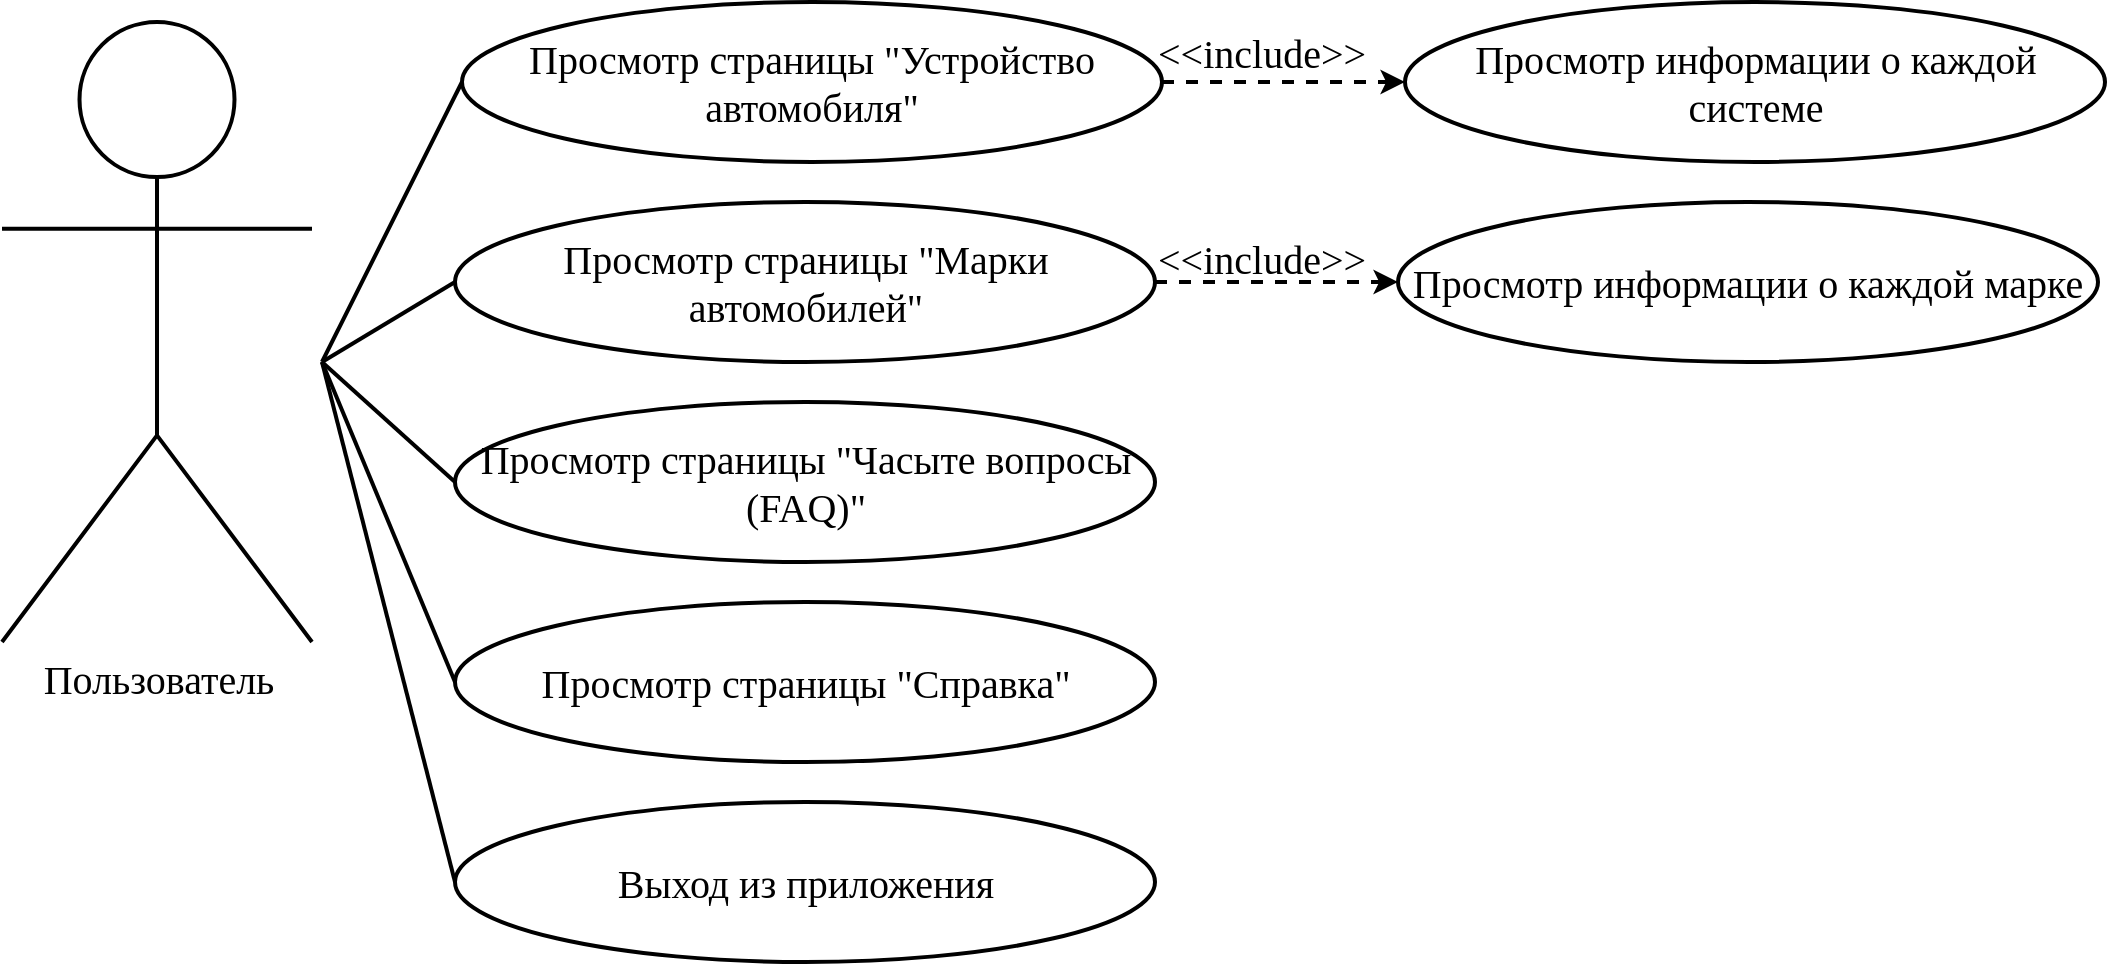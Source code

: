 <mxfile version="24.5.3" type="device">
  <diagram name="Страница — 1" id="MVt7nr3S7O8brLoga54u">
    <mxGraphModel dx="1235" dy="731" grid="0" gridSize="10" guides="1" tooltips="1" connect="1" arrows="1" fold="1" page="0" pageScale="1" pageWidth="827" pageHeight="1169" math="0" shadow="0">
      <root>
        <mxCell id="0" />
        <mxCell id="1" parent="0" />
        <mxCell id="NgFam26fi9rXgX-sQXP7-2" value="&lt;font face=&quot;ISOCEPEUR&quot; style=&quot;font-size: 20px;&quot;&gt;Пользователь&lt;/font&gt;" style="shape=umlActor;verticalLabelPosition=bottom;verticalAlign=top;html=1;outlineConnect=0;strokeWidth=2;" parent="1" vertex="1">
          <mxGeometry x="40" y="130" width="155" height="310" as="geometry" />
        </mxCell>
        <mxCell id="NgFam26fi9rXgX-sQXP7-4" value="Просмотр страницы &quot;Устройство автомобиля&quot;" style="ellipse;whiteSpace=wrap;html=1;strokeWidth=2;fontSize=20;fontFamily=ISOCEPEUR;" parent="1" vertex="1">
          <mxGeometry x="270" y="120" width="350" height="80" as="geometry" />
        </mxCell>
        <mxCell id="NgFam26fi9rXgX-sQXP7-5" value="Просмотр страницы &quot;Марки автомобилей&quot;" style="ellipse;whiteSpace=wrap;html=1;strokeWidth=2;fontSize=20;fontFamily=ISOCEPEUR;" parent="1" vertex="1">
          <mxGeometry x="266.5" y="220" width="350" height="80" as="geometry" />
        </mxCell>
        <mxCell id="NgFam26fi9rXgX-sQXP7-6" value="Просмотр страницы &quot;Часыте вопросы (FAQ)&quot;" style="ellipse;whiteSpace=wrap;html=1;strokeWidth=2;fontSize=20;fontFamily=ISOCEPEUR;" parent="1" vertex="1">
          <mxGeometry x="266.5" y="320" width="350" height="80" as="geometry" />
        </mxCell>
        <mxCell id="NgFam26fi9rXgX-sQXP7-7" value="Просмотр страницы &quot;Справка&quot;" style="ellipse;whiteSpace=wrap;html=1;strokeWidth=2;fontSize=20;fontFamily=ISOCEPEUR;" parent="1" vertex="1">
          <mxGeometry x="266.5" y="420" width="350" height="80" as="geometry" />
        </mxCell>
        <mxCell id="NgFam26fi9rXgX-sQXP7-8" value="Просмотр информации о каждой системе" style="ellipse;whiteSpace=wrap;html=1;strokeWidth=2;fontSize=20;fontFamily=ISOCEPEUR;" parent="1" vertex="1">
          <mxGeometry x="741.5" y="120" width="350" height="80" as="geometry" />
        </mxCell>
        <mxCell id="NgFam26fi9rXgX-sQXP7-9" value="Просмотр информации о каждой марке" style="ellipse;whiteSpace=wrap;html=1;strokeWidth=2;fontSize=20;fontFamily=ISOCEPEUR;" parent="1" vertex="1">
          <mxGeometry x="738" y="220" width="350" height="80" as="geometry" />
        </mxCell>
        <mxCell id="NgFam26fi9rXgX-sQXP7-10" value="" style="endArrow=classic;html=1;rounded=0;exitX=1;exitY=0.5;exitDx=0;exitDy=0;entryX=0;entryY=0.5;entryDx=0;entryDy=0;dashed=1;strokeWidth=2;" parent="1" source="NgFam26fi9rXgX-sQXP7-5" target="NgFam26fi9rXgX-sQXP7-9" edge="1">
          <mxGeometry width="50" height="50" relative="1" as="geometry">
            <mxPoint x="490" y="460" as="sourcePoint" />
            <mxPoint x="540" y="410" as="targetPoint" />
          </mxGeometry>
        </mxCell>
        <mxCell id="NgFam26fi9rXgX-sQXP7-11" value="" style="endArrow=classic;html=1;rounded=0;exitX=1;exitY=0.5;exitDx=0;exitDy=0;entryX=0;entryY=0.5;entryDx=0;entryDy=0;dashed=1;strokeWidth=2;" parent="1" source="NgFam26fi9rXgX-sQXP7-4" target="NgFam26fi9rXgX-sQXP7-8" edge="1">
          <mxGeometry width="50" height="50" relative="1" as="geometry">
            <mxPoint x="627" y="270" as="sourcePoint" />
            <mxPoint x="748" y="270" as="targetPoint" />
          </mxGeometry>
        </mxCell>
        <mxCell id="NgFam26fi9rXgX-sQXP7-12" value="" style="endArrow=none;html=1;rounded=0;strokeWidth=2;entryX=0;entryY=0.5;entryDx=0;entryDy=0;" parent="1" target="NgFam26fi9rXgX-sQXP7-7" edge="1">
          <mxGeometry width="50" height="50" relative="1" as="geometry">
            <mxPoint x="200" y="300" as="sourcePoint" />
            <mxPoint x="540" y="410" as="targetPoint" />
          </mxGeometry>
        </mxCell>
        <mxCell id="NgFam26fi9rXgX-sQXP7-14" value="" style="endArrow=none;html=1;rounded=0;strokeWidth=2;entryX=0;entryY=0.5;entryDx=0;entryDy=0;" parent="1" target="NgFam26fi9rXgX-sQXP7-4" edge="1">
          <mxGeometry width="50" height="50" relative="1" as="geometry">
            <mxPoint x="200" y="300" as="sourcePoint" />
            <mxPoint x="287" y="480" as="targetPoint" />
          </mxGeometry>
        </mxCell>
        <mxCell id="NgFam26fi9rXgX-sQXP7-15" value="" style="endArrow=none;html=1;rounded=0;strokeWidth=2;entryX=0;entryY=0.5;entryDx=0;entryDy=0;" parent="1" target="NgFam26fi9rXgX-sQXP7-5" edge="1">
          <mxGeometry width="50" height="50" relative="1" as="geometry">
            <mxPoint x="200" y="300" as="sourcePoint" />
            <mxPoint x="297" y="490" as="targetPoint" />
          </mxGeometry>
        </mxCell>
        <mxCell id="NgFam26fi9rXgX-sQXP7-16" value="" style="endArrow=none;html=1;rounded=0;strokeWidth=2;entryX=0;entryY=0.5;entryDx=0;entryDy=0;" parent="1" target="NgFam26fi9rXgX-sQXP7-6" edge="1">
          <mxGeometry width="50" height="50" relative="1" as="geometry">
            <mxPoint x="200" y="300" as="sourcePoint" />
            <mxPoint x="307" y="500" as="targetPoint" />
          </mxGeometry>
        </mxCell>
        <mxCell id="NgFam26fi9rXgX-sQXP7-17" value="&amp;lt;&amp;lt;include&amp;gt;&amp;gt;" style="text;html=1;align=center;verticalAlign=middle;whiteSpace=wrap;rounded=0;fontFamily=ISOCEPEUR;fontSize=20;" parent="1" vertex="1">
          <mxGeometry x="640" y="233" width="60" height="30" as="geometry" />
        </mxCell>
        <mxCell id="NgFam26fi9rXgX-sQXP7-18" value="&amp;lt;&amp;lt;include&amp;gt;&amp;gt;" style="text;html=1;align=center;verticalAlign=middle;whiteSpace=wrap;rounded=0;fontFamily=ISOCEPEUR;fontSize=20;" parent="1" vertex="1">
          <mxGeometry x="640" y="130" width="60" height="30" as="geometry" />
        </mxCell>
        <mxCell id="674-25uELd-FgDYaJwLO-1" value="Выход из приложения" style="ellipse;whiteSpace=wrap;html=1;strokeWidth=2;fontSize=20;fontFamily=ISOCEPEUR;" parent="1" vertex="1">
          <mxGeometry x="266.5" y="520" width="350" height="80" as="geometry" />
        </mxCell>
        <mxCell id="674-25uELd-FgDYaJwLO-2" value="" style="endArrow=none;html=1;rounded=0;strokeWidth=2;entryX=0;entryY=0.5;entryDx=0;entryDy=0;" parent="1" target="674-25uELd-FgDYaJwLO-1" edge="1">
          <mxGeometry width="50" height="50" relative="1" as="geometry">
            <mxPoint x="200" y="300" as="sourcePoint" />
            <mxPoint x="277" y="470" as="targetPoint" />
          </mxGeometry>
        </mxCell>
      </root>
    </mxGraphModel>
  </diagram>
</mxfile>
